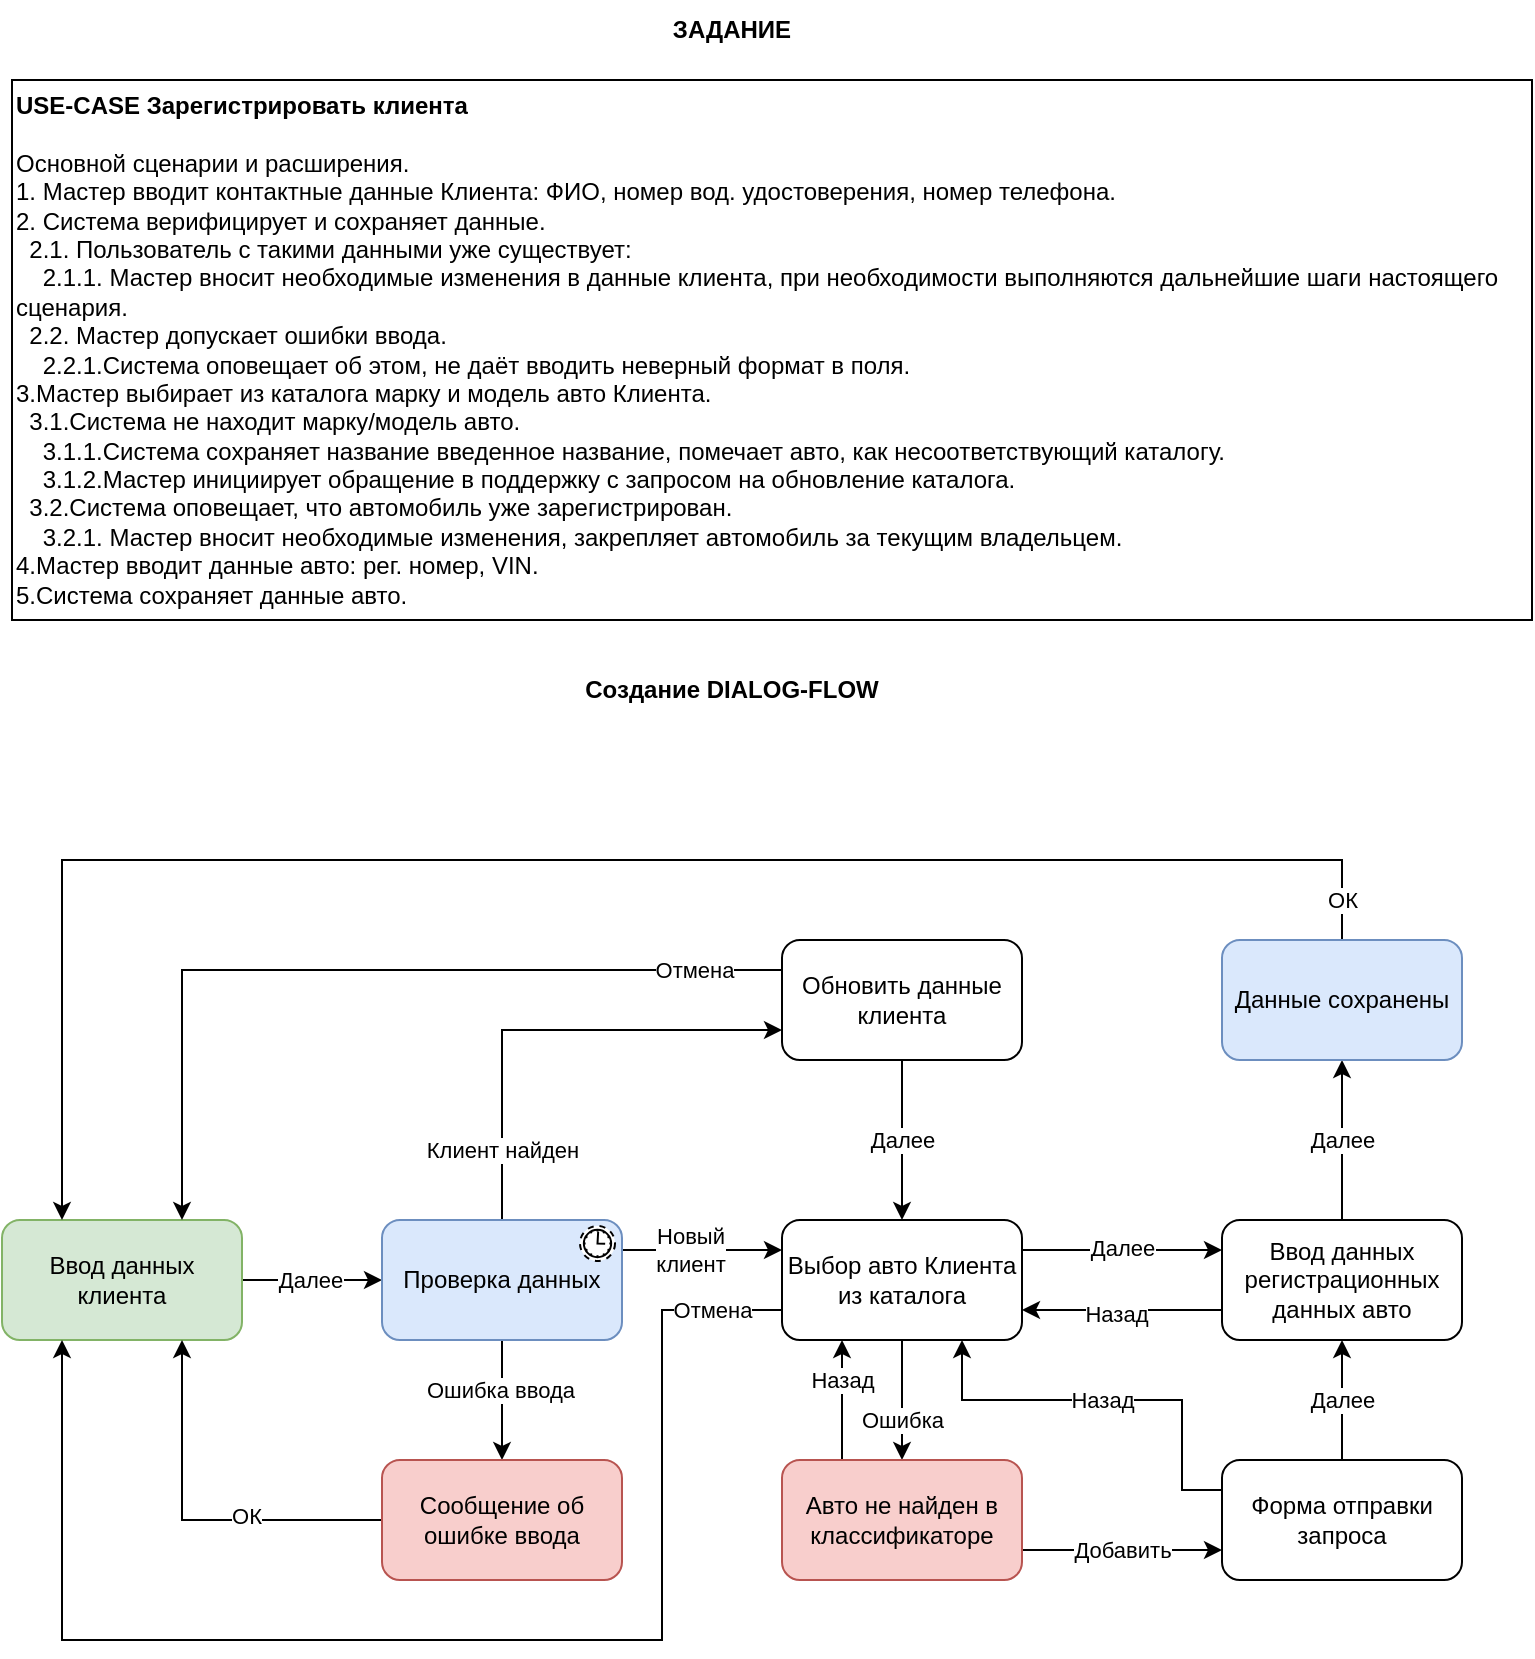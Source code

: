 <mxfile version="20.5.3" type="github">
  <diagram id="YRi4HnphPezLjoCIvJ2H" name="Страница 1">
    <mxGraphModel dx="813" dy="454" grid="1" gridSize="10" guides="1" tooltips="1" connect="1" arrows="1" fold="1" page="1" pageScale="1" pageWidth="827" pageHeight="1169" math="0" shadow="0">
      <root>
        <mxCell id="0" />
        <mxCell id="1" parent="0" />
        <mxCell id="uv-a-N2ArMeCPkSJGMK7-4" value="&lt;div&gt;&lt;b&gt;USE-CASE Зарегистрировать клиента&lt;/b&gt;&lt;/div&gt;&lt;div&gt;&lt;br&gt;&lt;/div&gt;&lt;div&gt;Основной сценарии и расширения.&lt;/div&gt;&lt;div&gt;&lt;span style=&quot;background-color: initial;&quot;&gt;1. Мастер вводит контактные данные Клиента: ФИО, номер вод. удостоверения, номер телефона.&lt;/span&gt;&lt;br&gt;&lt;/div&gt;&lt;div&gt;2. Система верифицирует и сохраняет данные.&lt;/div&gt;&lt;div&gt;&amp;nbsp; 2.1. Пользователь с такими данными уже существует:&lt;/div&gt;&lt;div&gt;&amp;nbsp; &amp;nbsp; 2.1.1. Мастер вносит необходимые изменения в данные клиента, при необходимости выполняются дальнейшие шаги настоящего сценария.&lt;/div&gt;&lt;div&gt;&amp;nbsp; 2.2. Мастер допускает ошибки ввода.&lt;/div&gt;&lt;div&gt;&amp;nbsp; &amp;nbsp; 2.2.1.Система оповещает об этом, не даёт вводить неверный формат в поля.&lt;/div&gt;&lt;div&gt;3.Мастер выбирает из каталога марку и модель авто Клиента.&lt;/div&gt;&lt;div&gt;&amp;nbsp; 3.1.Система не находит марку/модель авто.&lt;/div&gt;&lt;div&gt;&amp;nbsp; &amp;nbsp; 3.1.1.Система сохраняет название введенное название, помечает авто, как несоответствующий каталогу.&lt;/div&gt;&lt;div&gt;&amp;nbsp; &amp;nbsp; 3.1.2.Мастер инициирует обращение в поддержку с запросом на обновление каталога.&lt;/div&gt;&lt;div&gt;&amp;nbsp; 3.2.Система оповещает, что автомобиль уже зарегистрирован.&lt;/div&gt;&lt;div&gt;&amp;nbsp; &amp;nbsp; 3.2.1. Мастер вносит необходимые изменения, закрепляет автомобиль за текущим владельцем.&lt;/div&gt;&lt;div&gt;4.Мастер вводит данные авто: рег. номер, VIN.&lt;/div&gt;&lt;div&gt;5.Система сохраняет данные авто.&lt;/div&gt;" style="rounded=0;whiteSpace=wrap;html=1;shadow=0;align=left;strokeWidth=1;perimeterSpacing=0;glass=0;" vertex="1" parent="1">
          <mxGeometry x="40" y="50" width="760" height="270" as="geometry" />
        </mxCell>
        <mxCell id="uv-a-N2ArMeCPkSJGMK7-5" value="Создание DIALOG-FLOW" style="text;html=1;strokeColor=none;fillColor=default;align=center;verticalAlign=middle;whiteSpace=wrap;rounded=0;shadow=0;fontStyle=1" vertex="1" parent="1">
          <mxGeometry x="320" y="340" width="160" height="30" as="geometry" />
        </mxCell>
        <mxCell id="uv-a-N2ArMeCPkSJGMK7-6" value="ЗАДАНИЕ" style="text;html=1;strokeColor=none;fillColor=default;align=center;verticalAlign=middle;whiteSpace=wrap;rounded=0;shadow=0;fontStyle=1" vertex="1" parent="1">
          <mxGeometry x="320" y="10" width="160" height="30" as="geometry" />
        </mxCell>
        <mxCell id="uv-a-N2ArMeCPkSJGMK7-15" style="edgeStyle=orthogonalEdgeStyle;rounded=0;orthogonalLoop=1;jettySize=auto;html=1;exitX=1;exitY=0.5;exitDx=0;exitDy=0;entryX=0;entryY=0.5;entryDx=0;entryDy=0;" edge="1" parent="1" source="uv-a-N2ArMeCPkSJGMK7-7" target="uv-a-N2ArMeCPkSJGMK7-8">
          <mxGeometry relative="1" as="geometry">
            <Array as="points">
              <mxPoint x="185" y="650" />
              <mxPoint x="185" y="650" />
            </Array>
          </mxGeometry>
        </mxCell>
        <mxCell id="uv-a-N2ArMeCPkSJGMK7-18" value="Далее" style="edgeLabel;html=1;align=center;verticalAlign=middle;resizable=0;points=[];" vertex="1" connectable="0" parent="uv-a-N2ArMeCPkSJGMK7-15">
          <mxGeometry x="0.279" y="1" relative="1" as="geometry">
            <mxPoint x="-11" y="1" as="offset" />
          </mxGeometry>
        </mxCell>
        <mxCell id="uv-a-N2ArMeCPkSJGMK7-7" value="Ввод данных клиента" style="rounded=1;whiteSpace=wrap;html=1;shadow=0;glass=0;strokeWidth=1;fillColor=#d5e8d4;strokeColor=#82b366;" vertex="1" parent="1">
          <mxGeometry x="35" y="620" width="120" height="60" as="geometry" />
        </mxCell>
        <mxCell id="uv-a-N2ArMeCPkSJGMK7-48" style="edgeStyle=orthogonalEdgeStyle;rounded=0;orthogonalLoop=1;jettySize=auto;html=1;exitX=0.5;exitY=1;exitDx=0;exitDy=0;entryX=0.5;entryY=0;entryDx=0;entryDy=0;" edge="1" parent="1" source="uv-a-N2ArMeCPkSJGMK7-8" target="uv-a-N2ArMeCPkSJGMK7-47">
          <mxGeometry relative="1" as="geometry" />
        </mxCell>
        <mxCell id="uv-a-N2ArMeCPkSJGMK7-52" value="Ошибка ввода" style="edgeLabel;html=1;align=center;verticalAlign=middle;resizable=0;points=[];" vertex="1" connectable="0" parent="uv-a-N2ArMeCPkSJGMK7-48">
          <mxGeometry x="-0.171" y="-1" relative="1" as="geometry">
            <mxPoint as="offset" />
          </mxGeometry>
        </mxCell>
        <mxCell id="uv-a-N2ArMeCPkSJGMK7-55" style="edgeStyle=orthogonalEdgeStyle;rounded=0;orthogonalLoop=1;jettySize=auto;html=1;exitX=1;exitY=0.25;exitDx=0;exitDy=0;entryX=0;entryY=0.25;entryDx=0;entryDy=0;" edge="1" parent="1" source="uv-a-N2ArMeCPkSJGMK7-8" target="uv-a-N2ArMeCPkSJGMK7-9">
          <mxGeometry relative="1" as="geometry" />
        </mxCell>
        <mxCell id="uv-a-N2ArMeCPkSJGMK7-56" value="Новый&lt;br&gt;клиент" style="edgeLabel;html=1;align=center;verticalAlign=middle;resizable=0;points=[];" vertex="1" connectable="0" parent="uv-a-N2ArMeCPkSJGMK7-55">
          <mxGeometry x="-0.306" y="-1" relative="1" as="geometry">
            <mxPoint x="6" y="-1" as="offset" />
          </mxGeometry>
        </mxCell>
        <mxCell id="uv-a-N2ArMeCPkSJGMK7-57" style="edgeStyle=orthogonalEdgeStyle;rounded=0;orthogonalLoop=1;jettySize=auto;html=1;exitX=0.5;exitY=0;exitDx=0;exitDy=0;entryX=0;entryY=0.75;entryDx=0;entryDy=0;" edge="1" parent="1" source="uv-a-N2ArMeCPkSJGMK7-8" target="uv-a-N2ArMeCPkSJGMK7-40">
          <mxGeometry relative="1" as="geometry">
            <mxPoint x="285" y="540" as="targetPoint" />
          </mxGeometry>
        </mxCell>
        <mxCell id="uv-a-N2ArMeCPkSJGMK7-58" value="Клиент найден" style="edgeLabel;html=1;align=center;verticalAlign=middle;resizable=0;points=[];" vertex="1" connectable="0" parent="uv-a-N2ArMeCPkSJGMK7-57">
          <mxGeometry x="-0.24" y="-1" relative="1" as="geometry">
            <mxPoint x="-1" y="54" as="offset" />
          </mxGeometry>
        </mxCell>
        <mxCell id="uv-a-N2ArMeCPkSJGMK7-8" value="Проверка данных" style="rounded=1;whiteSpace=wrap;html=1;shadow=0;glass=0;strokeWidth=1;fillColor=#dae8fc;strokeColor=#6c8ebf;" vertex="1" parent="1">
          <mxGeometry x="225" y="620" width="120" height="60" as="geometry" />
        </mxCell>
        <mxCell id="uv-a-N2ArMeCPkSJGMK7-17" value="Отмена" style="edgeStyle=orthogonalEdgeStyle;rounded=0;orthogonalLoop=1;jettySize=auto;html=1;exitX=0;exitY=0.75;exitDx=0;exitDy=0;entryX=0.25;entryY=1;entryDx=0;entryDy=0;" edge="1" parent="1" source="uv-a-N2ArMeCPkSJGMK7-9" target="uv-a-N2ArMeCPkSJGMK7-7">
          <mxGeometry x="-0.896" relative="1" as="geometry">
            <Array as="points">
              <mxPoint x="365" y="665" />
              <mxPoint x="365" y="830" />
              <mxPoint x="65" y="830" />
            </Array>
            <mxPoint as="offset" />
          </mxGeometry>
        </mxCell>
        <mxCell id="uv-a-N2ArMeCPkSJGMK7-23" style="edgeStyle=orthogonalEdgeStyle;rounded=0;orthogonalLoop=1;jettySize=auto;html=1;exitX=1;exitY=0.25;exitDx=0;exitDy=0;entryX=0;entryY=0.25;entryDx=0;entryDy=0;" edge="1" parent="1" source="uv-a-N2ArMeCPkSJGMK7-9" target="uv-a-N2ArMeCPkSJGMK7-10">
          <mxGeometry relative="1" as="geometry" />
        </mxCell>
        <mxCell id="uv-a-N2ArMeCPkSJGMK7-24" value="Далее" style="edgeLabel;html=1;align=center;verticalAlign=middle;resizable=0;points=[];" vertex="1" connectable="0" parent="uv-a-N2ArMeCPkSJGMK7-23">
          <mxGeometry x="0.263" y="1" relative="1" as="geometry">
            <mxPoint x="-13" as="offset" />
          </mxGeometry>
        </mxCell>
        <mxCell id="uv-a-N2ArMeCPkSJGMK7-80" value="Ошибка" style="edgeStyle=orthogonalEdgeStyle;rounded=0;orthogonalLoop=1;jettySize=auto;html=1;exitX=0.5;exitY=1;exitDx=0;exitDy=0;entryX=0.5;entryY=0;entryDx=0;entryDy=0;" edge="1" parent="1" source="uv-a-N2ArMeCPkSJGMK7-9" target="uv-a-N2ArMeCPkSJGMK7-63">
          <mxGeometry x="0.333" relative="1" as="geometry">
            <mxPoint as="offset" />
          </mxGeometry>
        </mxCell>
        <mxCell id="uv-a-N2ArMeCPkSJGMK7-9" value="Выбор авто Клиента из каталога" style="rounded=1;whiteSpace=wrap;html=1;shadow=0;glass=0;strokeWidth=1;fillColor=default;" vertex="1" parent="1">
          <mxGeometry x="425" y="620" width="120" height="60" as="geometry" />
        </mxCell>
        <mxCell id="uv-a-N2ArMeCPkSJGMK7-25" style="edgeStyle=orthogonalEdgeStyle;rounded=0;orthogonalLoop=1;jettySize=auto;html=1;exitX=0;exitY=0.75;exitDx=0;exitDy=0;entryX=1;entryY=0.75;entryDx=0;entryDy=0;" edge="1" parent="1" source="uv-a-N2ArMeCPkSJGMK7-10" target="uv-a-N2ArMeCPkSJGMK7-9">
          <mxGeometry relative="1" as="geometry" />
        </mxCell>
        <mxCell id="uv-a-N2ArMeCPkSJGMK7-26" value="Назад" style="edgeLabel;html=1;align=center;verticalAlign=middle;resizable=0;points=[];" vertex="1" connectable="0" parent="uv-a-N2ArMeCPkSJGMK7-25">
          <mxGeometry x="0.284" y="2" relative="1" as="geometry">
            <mxPoint x="11" as="offset" />
          </mxGeometry>
        </mxCell>
        <mxCell id="uv-a-N2ArMeCPkSJGMK7-85" value="Далее" style="edgeStyle=orthogonalEdgeStyle;rounded=0;orthogonalLoop=1;jettySize=auto;html=1;exitX=0.5;exitY=0;exitDx=0;exitDy=0;entryX=0.5;entryY=1;entryDx=0;entryDy=0;" edge="1" parent="1" source="uv-a-N2ArMeCPkSJGMK7-10" target="uv-a-N2ArMeCPkSJGMK7-11">
          <mxGeometry relative="1" as="geometry" />
        </mxCell>
        <mxCell id="uv-a-N2ArMeCPkSJGMK7-10" value="Ввод данных регистрационных данных авто" style="rounded=1;whiteSpace=wrap;html=1;shadow=0;glass=0;strokeWidth=1;fillColor=default;" vertex="1" parent="1">
          <mxGeometry x="645" y="620" width="120" height="60" as="geometry" />
        </mxCell>
        <mxCell id="uv-a-N2ArMeCPkSJGMK7-84" value="ОК" style="edgeStyle=orthogonalEdgeStyle;rounded=0;orthogonalLoop=1;jettySize=auto;html=1;exitX=0.5;exitY=0;exitDx=0;exitDy=0;entryX=0.25;entryY=0;entryDx=0;entryDy=0;" edge="1" parent="1" source="uv-a-N2ArMeCPkSJGMK7-11" target="uv-a-N2ArMeCPkSJGMK7-7">
          <mxGeometry x="-0.952" relative="1" as="geometry">
            <Array as="points">
              <mxPoint x="705" y="440" />
              <mxPoint x="65" y="440" />
            </Array>
            <mxPoint as="offset" />
          </mxGeometry>
        </mxCell>
        <mxCell id="uv-a-N2ArMeCPkSJGMK7-11" value="Данные сохранены" style="rounded=1;whiteSpace=wrap;html=1;shadow=0;glass=0;strokeWidth=1;fillColor=#dae8fc;strokeColor=#6c8ebf;" vertex="1" parent="1">
          <mxGeometry x="645" y="480" width="120" height="60" as="geometry" />
        </mxCell>
        <mxCell id="uv-a-N2ArMeCPkSJGMK7-38" style="edgeStyle=orthogonalEdgeStyle;rounded=0;orthogonalLoop=1;jettySize=auto;html=1;exitX=0;exitY=0.25;exitDx=0;exitDy=0;entryX=0.75;entryY=0;entryDx=0;entryDy=0;" edge="1" parent="1" source="uv-a-N2ArMeCPkSJGMK7-40" target="uv-a-N2ArMeCPkSJGMK7-7">
          <mxGeometry relative="1" as="geometry">
            <mxPoint x="225" y="510" as="sourcePoint" />
          </mxGeometry>
        </mxCell>
        <mxCell id="uv-a-N2ArMeCPkSJGMK7-39" value="Отмена" style="edgeLabel;html=1;align=center;verticalAlign=middle;resizable=0;points=[];" vertex="1" connectable="0" parent="uv-a-N2ArMeCPkSJGMK7-38">
          <mxGeometry x="-0.584" y="2" relative="1" as="geometry">
            <mxPoint x="44" y="-2" as="offset" />
          </mxGeometry>
        </mxCell>
        <mxCell id="uv-a-N2ArMeCPkSJGMK7-45" style="edgeStyle=orthogonalEdgeStyle;rounded=0;orthogonalLoop=1;jettySize=auto;html=1;exitX=0.5;exitY=1;exitDx=0;exitDy=0;entryX=0.5;entryY=0;entryDx=0;entryDy=0;" edge="1" parent="1" source="uv-a-N2ArMeCPkSJGMK7-40" target="uv-a-N2ArMeCPkSJGMK7-9">
          <mxGeometry relative="1" as="geometry" />
        </mxCell>
        <mxCell id="uv-a-N2ArMeCPkSJGMK7-46" value="Далее" style="edgeLabel;html=1;align=center;verticalAlign=middle;resizable=0;points=[];" vertex="1" connectable="0" parent="uv-a-N2ArMeCPkSJGMK7-45">
          <mxGeometry x="0.274" relative="1" as="geometry">
            <mxPoint y="-11" as="offset" />
          </mxGeometry>
        </mxCell>
        <mxCell id="uv-a-N2ArMeCPkSJGMK7-40" value="Обновить данные клиента" style="rounded=1;whiteSpace=wrap;html=1;shadow=0;glass=0;strokeWidth=1;fillColor=default;" vertex="1" parent="1">
          <mxGeometry x="425" y="480" width="120" height="60" as="geometry" />
        </mxCell>
        <mxCell id="uv-a-N2ArMeCPkSJGMK7-49" style="edgeStyle=orthogonalEdgeStyle;rounded=0;orthogonalLoop=1;jettySize=auto;html=1;exitX=0;exitY=0.5;exitDx=0;exitDy=0;entryX=0.75;entryY=1;entryDx=0;entryDy=0;" edge="1" parent="1" source="uv-a-N2ArMeCPkSJGMK7-47" target="uv-a-N2ArMeCPkSJGMK7-7">
          <mxGeometry relative="1" as="geometry" />
        </mxCell>
        <mxCell id="uv-a-N2ArMeCPkSJGMK7-50" value="ОК" style="edgeLabel;html=1;align=center;verticalAlign=middle;resizable=0;points=[];" vertex="1" connectable="0" parent="uv-a-N2ArMeCPkSJGMK7-49">
          <mxGeometry x="-0.278" y="-2" relative="1" as="geometry">
            <mxPoint as="offset" />
          </mxGeometry>
        </mxCell>
        <mxCell id="uv-a-N2ArMeCPkSJGMK7-47" value="Сообщение об ошибке ввода" style="rounded=1;whiteSpace=wrap;html=1;shadow=0;glass=0;strokeWidth=1;fillColor=#f8cecc;strokeColor=#b85450;" vertex="1" parent="1">
          <mxGeometry x="225" y="740" width="120" height="60" as="geometry" />
        </mxCell>
        <mxCell id="uv-a-N2ArMeCPkSJGMK7-54" value="" style="points=[[0.145,0.145,0],[0.5,0,0],[0.855,0.145,0],[1,0.5,0],[0.855,0.855,0],[0.5,1,0],[0.145,0.855,0],[0,0.5,0]];shape=mxgraph.bpmn.event;html=1;verticalLabelPosition=bottom;labelBackgroundColor=#ffffff;verticalAlign=top;align=center;perimeter=ellipsePerimeter;outlineConnect=0;aspect=fixed;outline=eventNonint;symbol=timer;rounded=0;shadow=0;glass=0;strokeWidth=1;fillColor=default;" vertex="1" parent="1">
          <mxGeometry x="324" y="623" width="17.5" height="17.5" as="geometry" />
        </mxCell>
        <mxCell id="uv-a-N2ArMeCPkSJGMK7-73" value="Назад" style="edgeStyle=orthogonalEdgeStyle;rounded=0;orthogonalLoop=1;jettySize=auto;html=1;exitX=0.25;exitY=0;exitDx=0;exitDy=0;entryX=0.25;entryY=1;entryDx=0;entryDy=0;" edge="1" parent="1" source="uv-a-N2ArMeCPkSJGMK7-63" target="uv-a-N2ArMeCPkSJGMK7-9">
          <mxGeometry x="0.333" relative="1" as="geometry">
            <mxPoint as="offset" />
          </mxGeometry>
        </mxCell>
        <mxCell id="uv-a-N2ArMeCPkSJGMK7-76" value="Добавить" style="edgeStyle=orthogonalEdgeStyle;rounded=0;orthogonalLoop=1;jettySize=auto;html=1;exitX=1;exitY=0.75;exitDx=0;exitDy=0;entryX=0;entryY=0.75;entryDx=0;entryDy=0;" edge="1" parent="1" source="uv-a-N2ArMeCPkSJGMK7-63" target="uv-a-N2ArMeCPkSJGMK7-72">
          <mxGeometry relative="1" as="geometry" />
        </mxCell>
        <mxCell id="uv-a-N2ArMeCPkSJGMK7-63" value="Авто не найден в классификаторе" style="rounded=1;whiteSpace=wrap;html=1;shadow=0;glass=0;strokeWidth=1;fillColor=#f8cecc;strokeColor=#b85450;" vertex="1" parent="1">
          <mxGeometry x="425" y="740" width="120" height="60" as="geometry" />
        </mxCell>
        <mxCell id="uv-a-N2ArMeCPkSJGMK7-77" value="Далее" style="edgeStyle=orthogonalEdgeStyle;rounded=0;orthogonalLoop=1;jettySize=auto;html=1;exitX=0.5;exitY=0;exitDx=0;exitDy=0;entryX=0.5;entryY=1;entryDx=0;entryDy=0;" edge="1" parent="1" source="uv-a-N2ArMeCPkSJGMK7-72" target="uv-a-N2ArMeCPkSJGMK7-10">
          <mxGeometry relative="1" as="geometry" />
        </mxCell>
        <mxCell id="uv-a-N2ArMeCPkSJGMK7-82" style="edgeStyle=orthogonalEdgeStyle;rounded=0;orthogonalLoop=1;jettySize=auto;html=1;exitX=0;exitY=0.25;exitDx=0;exitDy=0;entryX=0.75;entryY=1;entryDx=0;entryDy=0;" edge="1" parent="1" source="uv-a-N2ArMeCPkSJGMK7-72" target="uv-a-N2ArMeCPkSJGMK7-9">
          <mxGeometry relative="1" as="geometry">
            <Array as="points">
              <mxPoint x="625" y="755" />
              <mxPoint x="625" y="710" />
              <mxPoint x="515" y="710" />
            </Array>
          </mxGeometry>
        </mxCell>
        <mxCell id="uv-a-N2ArMeCPkSJGMK7-83" value="Назад" style="edgeLabel;html=1;align=center;verticalAlign=middle;resizable=0;points=[];" vertex="1" connectable="0" parent="uv-a-N2ArMeCPkSJGMK7-82">
          <mxGeometry x="-0.114" relative="1" as="geometry">
            <mxPoint x="-14" as="offset" />
          </mxGeometry>
        </mxCell>
        <mxCell id="uv-a-N2ArMeCPkSJGMK7-72" value="Форма отправки запроса" style="rounded=1;whiteSpace=wrap;html=1;shadow=0;glass=0;strokeWidth=1;fillColor=default;" vertex="1" parent="1">
          <mxGeometry x="645" y="740" width="120" height="60" as="geometry" />
        </mxCell>
      </root>
    </mxGraphModel>
  </diagram>
</mxfile>
